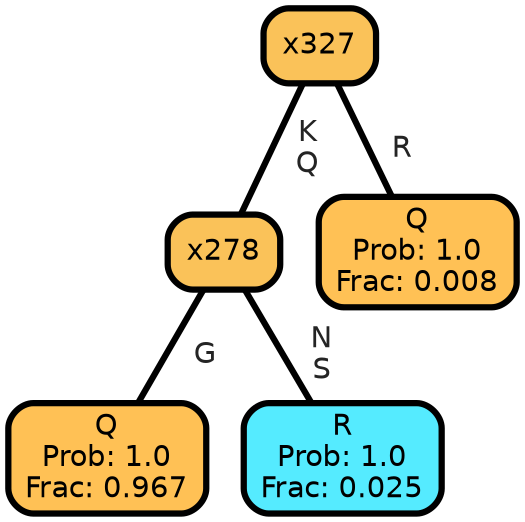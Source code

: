 graph Tree {
node [shape=box, style="filled, rounded",color="black",penwidth="3",fontcolor="black",                 fontname=helvetica] ;
graph [ranksep="0 equally", splines=straight,                 bgcolor=transparent, dpi=200] ;
edge [fontname=helvetica, fontweight=bold,fontcolor=grey14,color=black] ;
0 [label="Q
Prob: 1.0
Frac: 0.967", fillcolor="#ffc155"] ;
1 [label="x278", fillcolor="#fac259"] ;
2 [label="R
Prob: 1.0
Frac: 0.025", fillcolor="#55ebff"] ;
3 [label="x327", fillcolor="#fac259"] ;
4 [label="Q
Prob: 1.0
Frac: 0.008", fillcolor="#ffc155"] ;
1 -- 0 [label=" G",penwidth=3] ;
1 -- 2 [label=" N\n S",penwidth=3] ;
3 -- 1 [label=" K\n Q",penwidth=3] ;
3 -- 4 [label=" R",penwidth=3] ;
{rank = same;}}